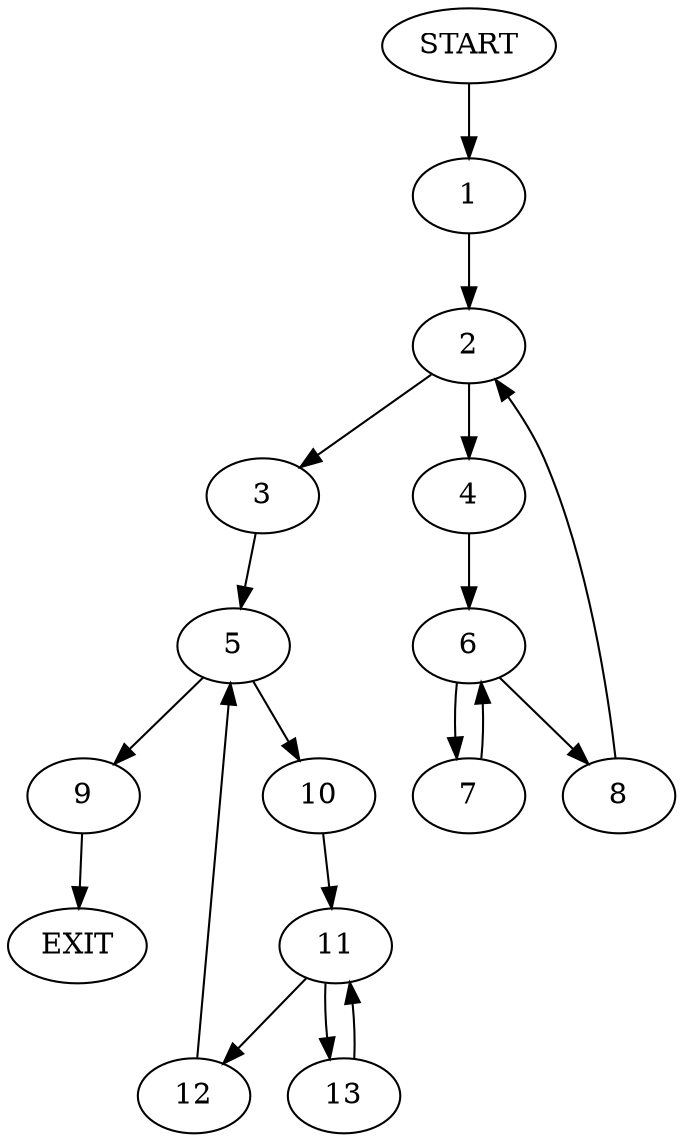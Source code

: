 digraph {
0 [label="START"]
14 [label="EXIT"]
0 -> 1
1 -> 2
2 -> 3
2 -> 4
3 -> 5
4 -> 6
6 -> 7
6 -> 8
7 -> 6
8 -> 2
5 -> 9
5 -> 10
9 -> 14
10 -> 11
11 -> 12
11 -> 13
12 -> 5
13 -> 11
}
